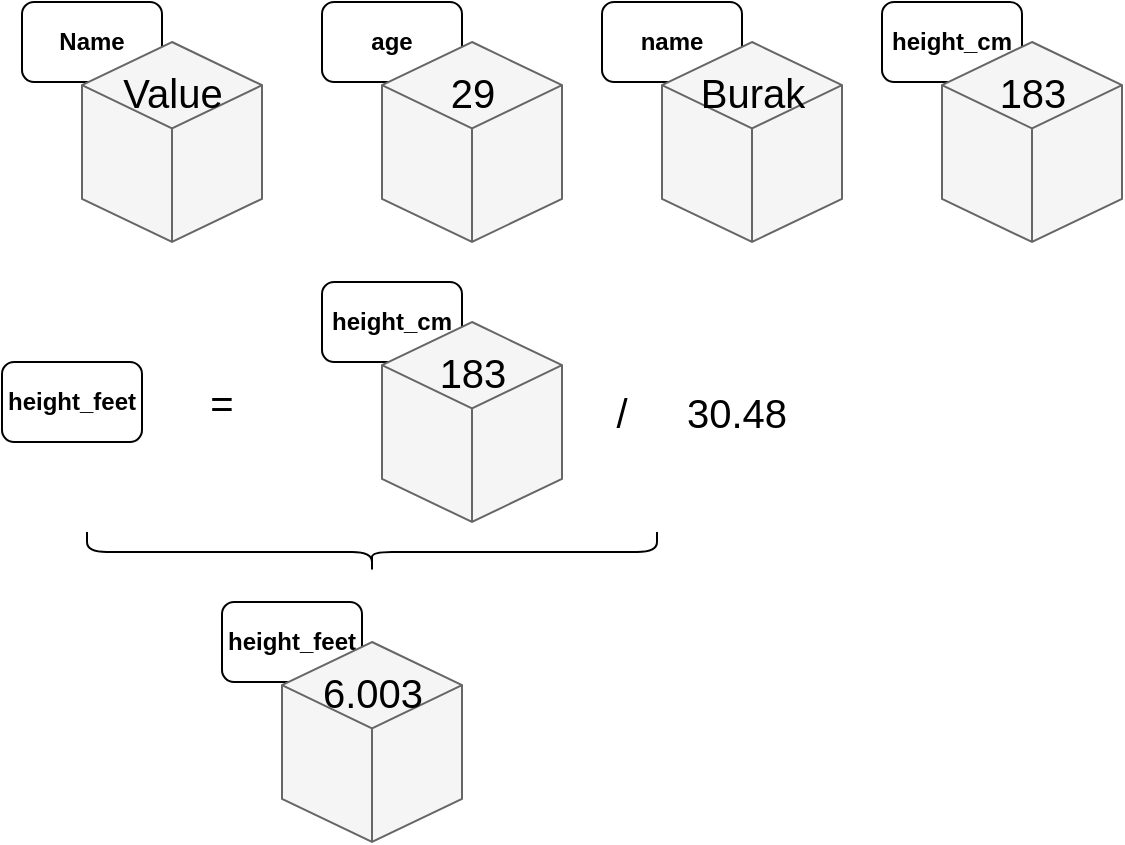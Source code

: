 <mxfile version="14.8.0" type="device"><diagram id="ecsTpxROru0MKUePyqqN" name="Page-1"><mxGraphModel dx="817" dy="547" grid="1" gridSize="10" guides="1" tooltips="1" connect="1" arrows="1" fold="1" page="1" pageScale="1" pageWidth="850" pageHeight="1100" math="0" shadow="0"><root><mxCell id="0"/><mxCell id="1" parent="0"/><mxCell id="PwXI2eIHem1jTNPqdfGn-1" value="Name" style="rounded=1;whiteSpace=wrap;html=1;fontStyle=1;" vertex="1" parent="1"><mxGeometry x="310" y="200" width="70" height="40" as="geometry"/></mxCell><mxCell id="PwXI2eIHem1jTNPqdfGn-3" value="" style="html=1;whiteSpace=wrap;shape=isoCube2;backgroundOutline=1;isoAngle=15;fillColor=#f5f5f5;strokeColor=#666666;fontColor=#333333;" vertex="1" parent="1"><mxGeometry x="340" y="220" width="90" height="100" as="geometry"/></mxCell><mxCell id="PwXI2eIHem1jTNPqdfGn-6" value="Value" style="text;html=1;strokeColor=none;fillColor=none;align=center;verticalAlign=middle;whiteSpace=wrap;rounded=0;fontSize=20;" vertex="1" parent="1"><mxGeometry x="357.5" y="230" width="55" height="30" as="geometry"/></mxCell><mxCell id="PwXI2eIHem1jTNPqdfGn-7" value="age" style="rounded=1;whiteSpace=wrap;html=1;fontStyle=1;" vertex="1" parent="1"><mxGeometry x="460" y="200" width="70" height="40" as="geometry"/></mxCell><mxCell id="PwXI2eIHem1jTNPqdfGn-8" value="" style="html=1;whiteSpace=wrap;shape=isoCube2;backgroundOutline=1;isoAngle=15;fillColor=#f5f5f5;strokeColor=#666666;fontColor=#333333;" vertex="1" parent="1"><mxGeometry x="490" y="220" width="90" height="100" as="geometry"/></mxCell><mxCell id="PwXI2eIHem1jTNPqdfGn-9" value="29" style="text;html=1;strokeColor=none;fillColor=none;align=center;verticalAlign=middle;whiteSpace=wrap;rounded=0;fontSize=20;" vertex="1" parent="1"><mxGeometry x="507.5" y="230" width="55" height="30" as="geometry"/></mxCell><mxCell id="PwXI2eIHem1jTNPqdfGn-10" value="name" style="rounded=1;whiteSpace=wrap;html=1;fontStyle=1;" vertex="1" parent="1"><mxGeometry x="600" y="200" width="70" height="40" as="geometry"/></mxCell><mxCell id="PwXI2eIHem1jTNPqdfGn-11" value="" style="html=1;whiteSpace=wrap;shape=isoCube2;backgroundOutline=1;isoAngle=15;fillColor=#f5f5f5;strokeColor=#666666;fontColor=#333333;" vertex="1" parent="1"><mxGeometry x="630" y="220" width="90" height="100" as="geometry"/></mxCell><mxCell id="PwXI2eIHem1jTNPqdfGn-12" value="Burak" style="text;html=1;strokeColor=none;fillColor=none;align=center;verticalAlign=middle;whiteSpace=wrap;rounded=0;fontSize=20;" vertex="1" parent="1"><mxGeometry x="647.5" y="230" width="55" height="30" as="geometry"/></mxCell><mxCell id="PwXI2eIHem1jTNPqdfGn-13" value="height_cm" style="rounded=1;whiteSpace=wrap;html=1;fontStyle=1;" vertex="1" parent="1"><mxGeometry x="460" y="340" width="70" height="40" as="geometry"/></mxCell><mxCell id="PwXI2eIHem1jTNPqdfGn-14" value="" style="html=1;whiteSpace=wrap;shape=isoCube2;backgroundOutline=1;isoAngle=15;fillColor=#f5f5f5;strokeColor=#666666;fontColor=#333333;" vertex="1" parent="1"><mxGeometry x="490" y="360" width="90" height="100" as="geometry"/></mxCell><mxCell id="PwXI2eIHem1jTNPqdfGn-15" value="183" style="text;html=1;strokeColor=none;fillColor=none;align=center;verticalAlign=middle;whiteSpace=wrap;rounded=0;fontSize=20;" vertex="1" parent="1"><mxGeometry x="507.5" y="370" width="55" height="30" as="geometry"/></mxCell><mxCell id="PwXI2eIHem1jTNPqdfGn-18" value="30.48" style="text;html=1;strokeColor=none;fillColor=none;align=center;verticalAlign=middle;whiteSpace=wrap;rounded=0;fontSize=20;" vertex="1" parent="1"><mxGeometry x="640" y="390" width="55" height="30" as="geometry"/></mxCell><mxCell id="PwXI2eIHem1jTNPqdfGn-19" value="/" style="text;html=1;strokeColor=none;fillColor=none;align=center;verticalAlign=middle;whiteSpace=wrap;rounded=0;fontSize=20;" vertex="1" parent="1"><mxGeometry x="590" y="395" width="40" height="20" as="geometry"/></mxCell><mxCell id="PwXI2eIHem1jTNPqdfGn-22" value="height_feet" style="rounded=1;whiteSpace=wrap;html=1;fontStyle=1;" vertex="1" parent="1"><mxGeometry x="300" y="380" width="70" height="40" as="geometry"/></mxCell><mxCell id="PwXI2eIHem1jTNPqdfGn-23" value="=" style="text;html=1;strokeColor=none;fillColor=none;align=center;verticalAlign=middle;whiteSpace=wrap;rounded=0;fontSize=20;" vertex="1" parent="1"><mxGeometry x="390" y="390" width="40" height="20" as="geometry"/></mxCell><mxCell id="PwXI2eIHem1jTNPqdfGn-24" value="height_feet" style="rounded=1;whiteSpace=wrap;html=1;fontStyle=1;" vertex="1" parent="1"><mxGeometry x="410" y="500" width="70" height="40" as="geometry"/></mxCell><mxCell id="PwXI2eIHem1jTNPqdfGn-25" value="" style="html=1;whiteSpace=wrap;shape=isoCube2;backgroundOutline=1;isoAngle=15;fillColor=#f5f5f5;strokeColor=#666666;fontColor=#333333;" vertex="1" parent="1"><mxGeometry x="440" y="520" width="90" height="100" as="geometry"/></mxCell><mxCell id="PwXI2eIHem1jTNPqdfGn-26" value="6.003" style="text;html=1;strokeColor=none;fillColor=none;align=center;verticalAlign=middle;whiteSpace=wrap;rounded=0;fontSize=20;" vertex="1" parent="1"><mxGeometry x="457.5" y="530" width="55" height="30" as="geometry"/></mxCell><mxCell id="PwXI2eIHem1jTNPqdfGn-27" value="height_cm" style="rounded=1;whiteSpace=wrap;html=1;fontStyle=1;" vertex="1" parent="1"><mxGeometry x="740" y="200" width="70" height="40" as="geometry"/></mxCell><mxCell id="PwXI2eIHem1jTNPqdfGn-28" value="" style="html=1;whiteSpace=wrap;shape=isoCube2;backgroundOutline=1;isoAngle=15;fillColor=#f5f5f5;strokeColor=#666666;fontColor=#333333;" vertex="1" parent="1"><mxGeometry x="770" y="220" width="90" height="100" as="geometry"/></mxCell><mxCell id="PwXI2eIHem1jTNPqdfGn-29" value="183" style="text;html=1;strokeColor=none;fillColor=none;align=center;verticalAlign=middle;whiteSpace=wrap;rounded=0;fontSize=20;" vertex="1" parent="1"><mxGeometry x="787.5" y="230" width="55" height="30" as="geometry"/></mxCell><mxCell id="PwXI2eIHem1jTNPqdfGn-30" value="" style="shape=curlyBracket;whiteSpace=wrap;html=1;rounded=1;fontSize=20;rotation=-90;" vertex="1" parent="1"><mxGeometry x="475" y="332.5" width="20" height="285" as="geometry"/></mxCell></root></mxGraphModel></diagram></mxfile>